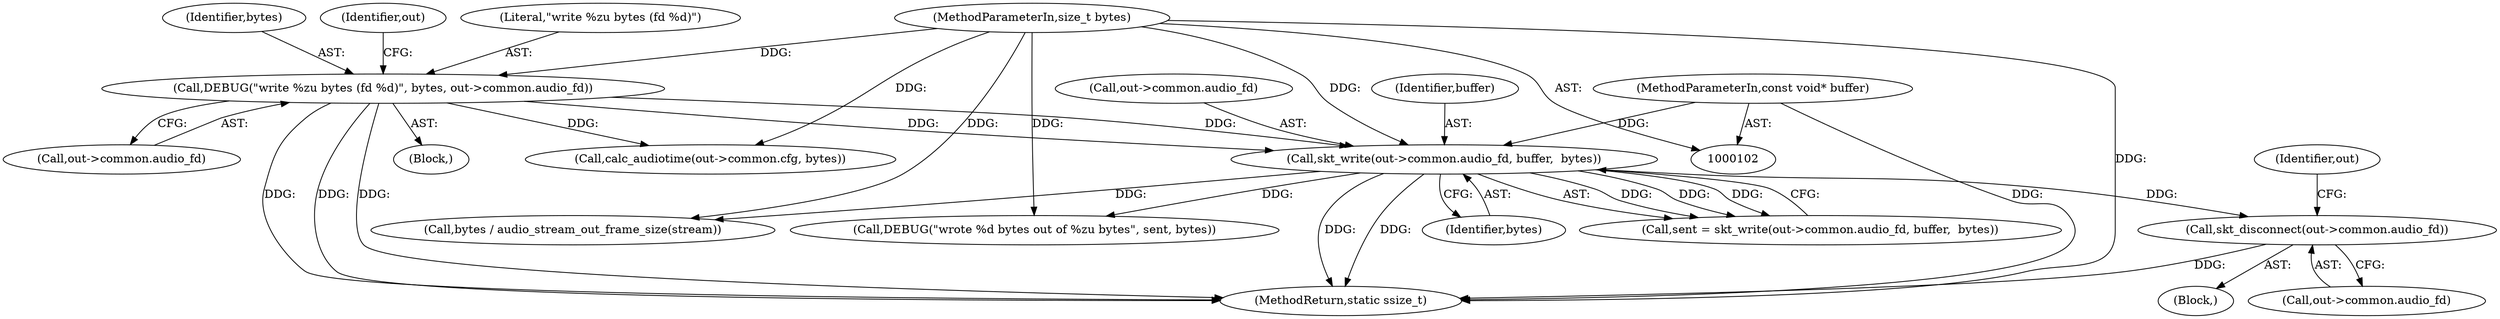 digraph "0_Android_472271b153c5dc53c28beac55480a8d8434b2d5c_4@API" {
"1000246" [label="(Call,skt_disconnect(out->common.audio_fd))"];
"1000232" [label="(Call,skt_write(out->common.audio_fd, buffer,  bytes))"];
"1000114" [label="(Call,DEBUG(\"write %zu bytes (fd %d)\", bytes, out->common.audio_fd))"];
"1000105" [label="(MethodParameterIn,size_t bytes)"];
"1000104" [label="(MethodParameterIn,const void* buffer)"];
"1000116" [label="(Identifier,bytes)"];
"1000230" [label="(Call,sent = skt_write(out->common.audio_fd, buffer,  bytes))"];
"1000114" [label="(Call,DEBUG(\"write %zu bytes (fd %d)\", bytes, out->common.audio_fd))"];
"1000105" [label="(MethodParameterIn,size_t bytes)"];
"1000179" [label="(Call,calc_audiotime(out->common.cfg, bytes))"];
"1000126" [label="(Identifier,out)"];
"1000232" [label="(Call,skt_write(out->common.audio_fd, buffer,  bytes))"];
"1000233" [label="(Call,out->common.audio_fd)"];
"1000255" [label="(Identifier,out)"];
"1000296" [label="(Call,DEBUG(\"wrote %d bytes out of %zu bytes\", sent, bytes))"];
"1000106" [label="(Block,)"];
"1000117" [label="(Call,out->common.audio_fd)"];
"1000238" [label="(Identifier,buffer)"];
"1000245" [label="(Block,)"];
"1000246" [label="(Call,skt_disconnect(out->common.audio_fd))"];
"1000247" [label="(Call,out->common.audio_fd)"];
"1000104" [label="(MethodParameterIn,const void* buffer)"];
"1000115" [label="(Literal,\"write %zu bytes (fd %d)\")"];
"1000302" [label="(MethodReturn,static ssize_t)"];
"1000239" [label="(Identifier,bytes)"];
"1000282" [label="(Call,bytes / audio_stream_out_frame_size(stream))"];
"1000246" -> "1000245"  [label="AST: "];
"1000246" -> "1000247"  [label="CFG: "];
"1000247" -> "1000246"  [label="AST: "];
"1000255" -> "1000246"  [label="CFG: "];
"1000246" -> "1000302"  [label="DDG: "];
"1000232" -> "1000246"  [label="DDG: "];
"1000232" -> "1000230"  [label="AST: "];
"1000232" -> "1000239"  [label="CFG: "];
"1000233" -> "1000232"  [label="AST: "];
"1000238" -> "1000232"  [label="AST: "];
"1000239" -> "1000232"  [label="AST: "];
"1000230" -> "1000232"  [label="CFG: "];
"1000232" -> "1000302"  [label="DDG: "];
"1000232" -> "1000302"  [label="DDG: "];
"1000232" -> "1000230"  [label="DDG: "];
"1000232" -> "1000230"  [label="DDG: "];
"1000232" -> "1000230"  [label="DDG: "];
"1000114" -> "1000232"  [label="DDG: "];
"1000114" -> "1000232"  [label="DDG: "];
"1000104" -> "1000232"  [label="DDG: "];
"1000105" -> "1000232"  [label="DDG: "];
"1000232" -> "1000282"  [label="DDG: "];
"1000232" -> "1000296"  [label="DDG: "];
"1000114" -> "1000106"  [label="AST: "];
"1000114" -> "1000117"  [label="CFG: "];
"1000115" -> "1000114"  [label="AST: "];
"1000116" -> "1000114"  [label="AST: "];
"1000117" -> "1000114"  [label="AST: "];
"1000126" -> "1000114"  [label="CFG: "];
"1000114" -> "1000302"  [label="DDG: "];
"1000114" -> "1000302"  [label="DDG: "];
"1000114" -> "1000302"  [label="DDG: "];
"1000105" -> "1000114"  [label="DDG: "];
"1000114" -> "1000179"  [label="DDG: "];
"1000105" -> "1000102"  [label="AST: "];
"1000105" -> "1000302"  [label="DDG: "];
"1000105" -> "1000179"  [label="DDG: "];
"1000105" -> "1000282"  [label="DDG: "];
"1000105" -> "1000296"  [label="DDG: "];
"1000104" -> "1000102"  [label="AST: "];
"1000104" -> "1000302"  [label="DDG: "];
}

